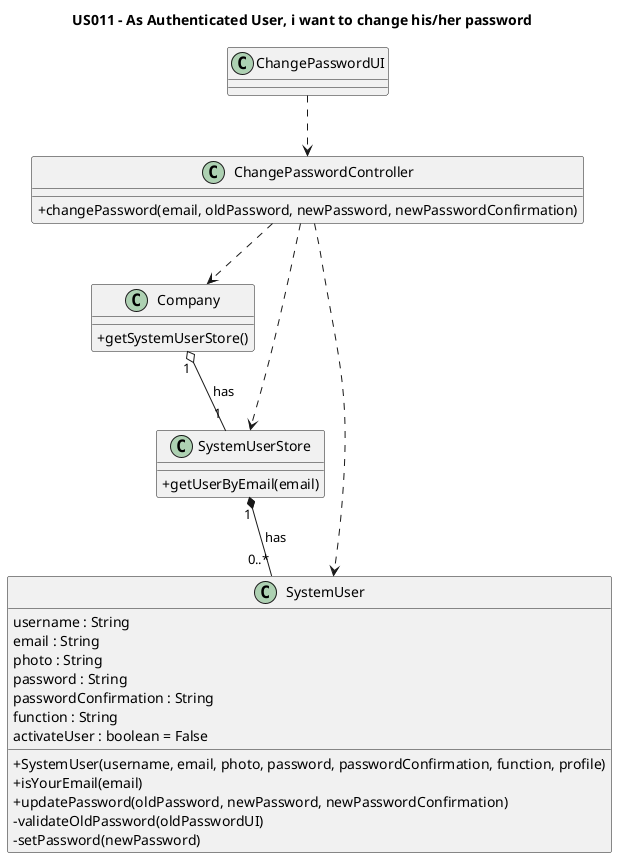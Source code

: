 @startuml
'https://plantuml.com/class-diagram

'hide circle
skinparam classAttributeIconSize 0

title US011 - As Authenticated User, i want to change his/her password


class ChangePasswordUI {
}

class ChangePasswordController {
+changePassword(email, oldPassword, newPassword, newPasswordConfirmation)
}

class Company {
+getSystemUserStore()
}

class SystemUserStore {
+getUserByEmail(email)
}

class SystemUser {
username : String
email : String
photo : String
password : String
passwordConfirmation : String
function : String
activateUser : boolean = False
+SystemUser(username, email, photo, password, passwordConfirmation, function, profile)
+isYourEmail(email)
+updatePassword(oldPassword, newPassword, newPasswordConfirmation)
-validateOldPassword(oldPasswordUI)
-setPassword(newPassword)
}

ChangePasswordUI ..> ChangePasswordController

ChangePasswordController ..> Company
ChangePasswordController ..> SystemUserStore
ChangePasswordController ..> SystemUser

Company "1" o-- "1" SystemUserStore: has
SystemUserStore "1" *-- "0..*" SystemUser: has

@enduml
